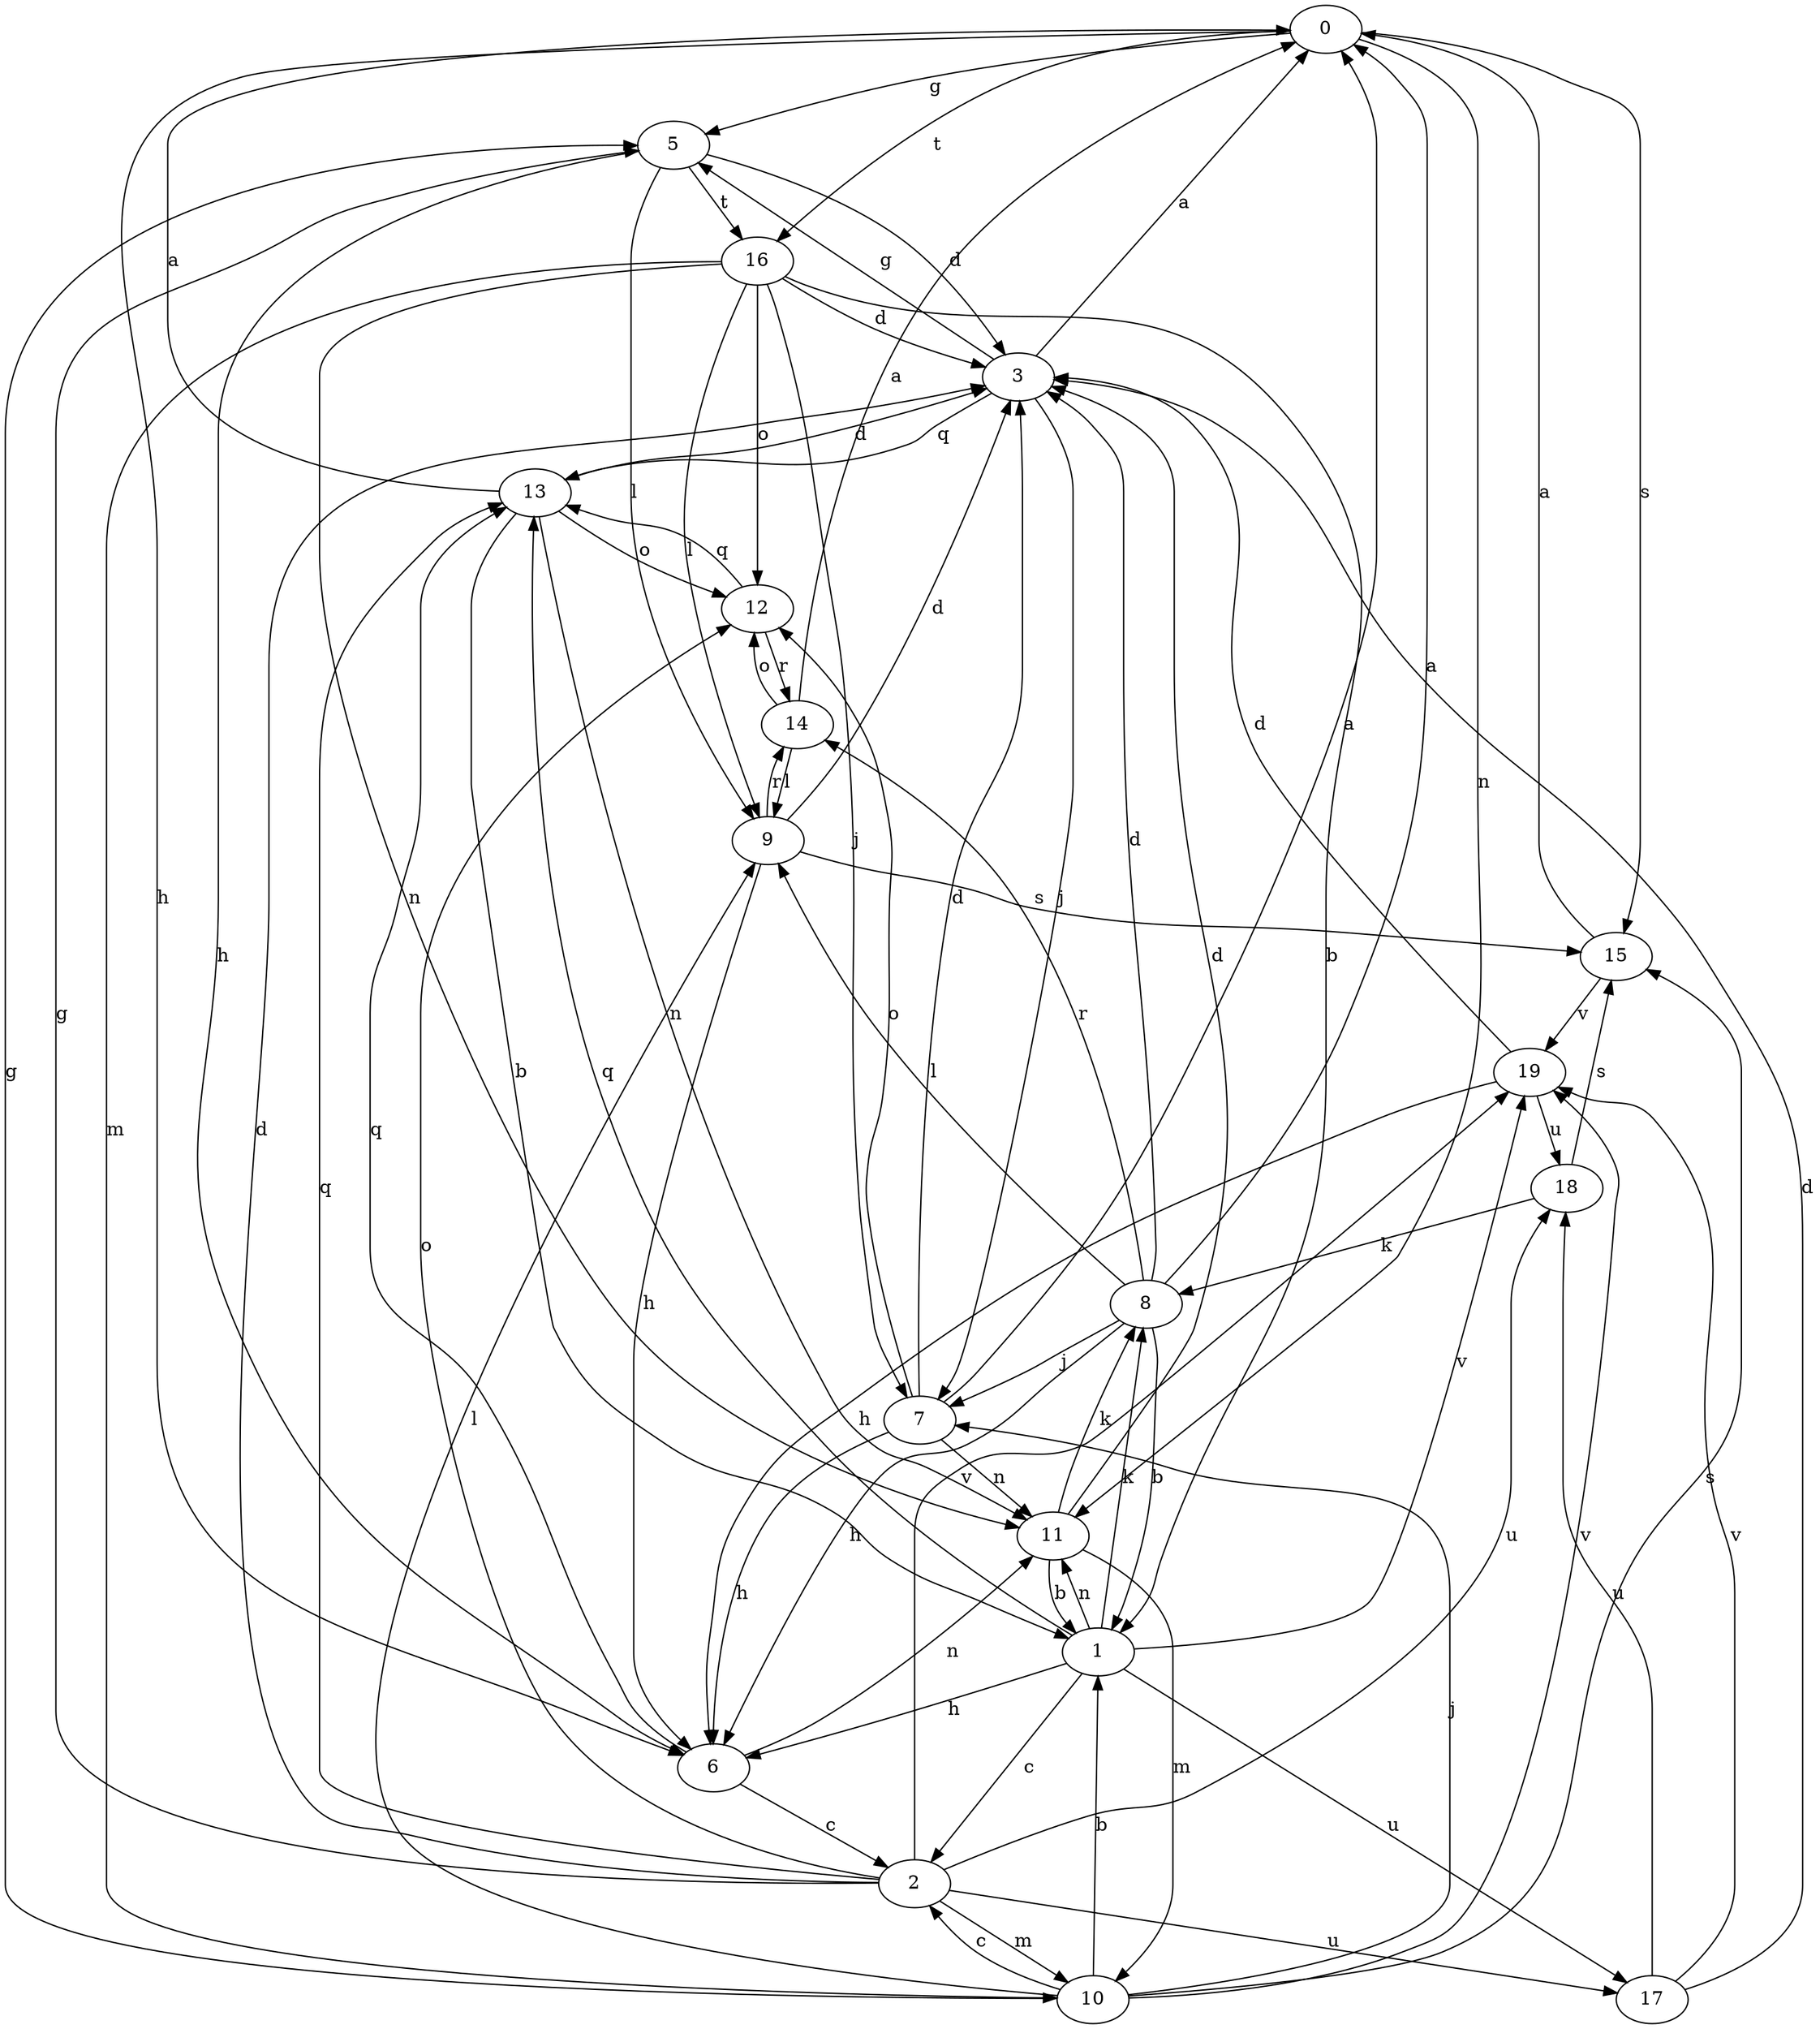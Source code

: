 strict digraph  {
0;
1;
2;
3;
5;
6;
7;
8;
9;
10;
11;
12;
13;
14;
15;
16;
17;
18;
19;
0 -> 5  [label=g];
0 -> 6  [label=h];
0 -> 11  [label=n];
0 -> 15  [label=s];
0 -> 16  [label=t];
1 -> 2  [label=c];
1 -> 6  [label=h];
1 -> 8  [label=k];
1 -> 11  [label=n];
1 -> 13  [label=q];
1 -> 17  [label=u];
1 -> 19  [label=v];
2 -> 3  [label=d];
2 -> 5  [label=g];
2 -> 10  [label=m];
2 -> 12  [label=o];
2 -> 13  [label=q];
2 -> 17  [label=u];
2 -> 18  [label=u];
2 -> 19  [label=v];
3 -> 0  [label=a];
3 -> 5  [label=g];
3 -> 7  [label=j];
3 -> 13  [label=q];
5 -> 3  [label=d];
5 -> 6  [label=h];
5 -> 9  [label=l];
5 -> 16  [label=t];
6 -> 2  [label=c];
6 -> 11  [label=n];
6 -> 13  [label=q];
7 -> 0  [label=a];
7 -> 3  [label=d];
7 -> 6  [label=h];
7 -> 11  [label=n];
7 -> 12  [label=o];
8 -> 0  [label=a];
8 -> 1  [label=b];
8 -> 3  [label=d];
8 -> 6  [label=h];
8 -> 7  [label=j];
8 -> 9  [label=l];
8 -> 14  [label=r];
9 -> 3  [label=d];
9 -> 6  [label=h];
9 -> 14  [label=r];
9 -> 15  [label=s];
10 -> 1  [label=b];
10 -> 2  [label=c];
10 -> 5  [label=g];
10 -> 7  [label=j];
10 -> 9  [label=l];
10 -> 15  [label=s];
10 -> 19  [label=v];
11 -> 1  [label=b];
11 -> 3  [label=d];
11 -> 8  [label=k];
11 -> 10  [label=m];
12 -> 13  [label=q];
12 -> 14  [label=r];
13 -> 0  [label=a];
13 -> 1  [label=b];
13 -> 3  [label=d];
13 -> 11  [label=n];
13 -> 12  [label=o];
14 -> 0  [label=a];
14 -> 9  [label=l];
14 -> 12  [label=o];
15 -> 0  [label=a];
15 -> 19  [label=v];
16 -> 1  [label=b];
16 -> 3  [label=d];
16 -> 7  [label=j];
16 -> 9  [label=l];
16 -> 10  [label=m];
16 -> 11  [label=n];
16 -> 12  [label=o];
17 -> 3  [label=d];
17 -> 18  [label=u];
17 -> 19  [label=v];
18 -> 8  [label=k];
18 -> 15  [label=s];
19 -> 3  [label=d];
19 -> 6  [label=h];
19 -> 18  [label=u];
}

